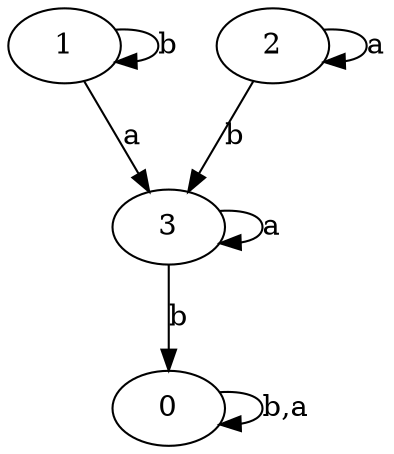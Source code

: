 digraph {
 ranksep=0.5;
 d2tdocpreamble = "\usetikzlibrary{automata}";
 d2tfigpreamble = "\tikzstyle{every state}= [ draw=blue!50,very thick,fill=blue!20]  \tikzstyle{auto}= [fill=white]";
 node [style="state"];
 edge [lblstyle="auto",topath="bend right", len=4  ]
  "0" [label="0",];
  "1" [label="1",style = "state, accepting"];
  "2" [label="2",];
  "3" [label="3",style = "state, initial"];
  "0" -> "0" [label="b,a",topath="loop above"];
  "1" -> "1" [label="b",topath="loop above"];
  "1" -> "3" [label="a"];
  "2" -> "2" [label="a",topath="loop above"];
  "2" -> "3" [label="b"];
  "3" -> "0" [label="b"];
  "3" -> "3" [label="a",topath="loop above"];
}